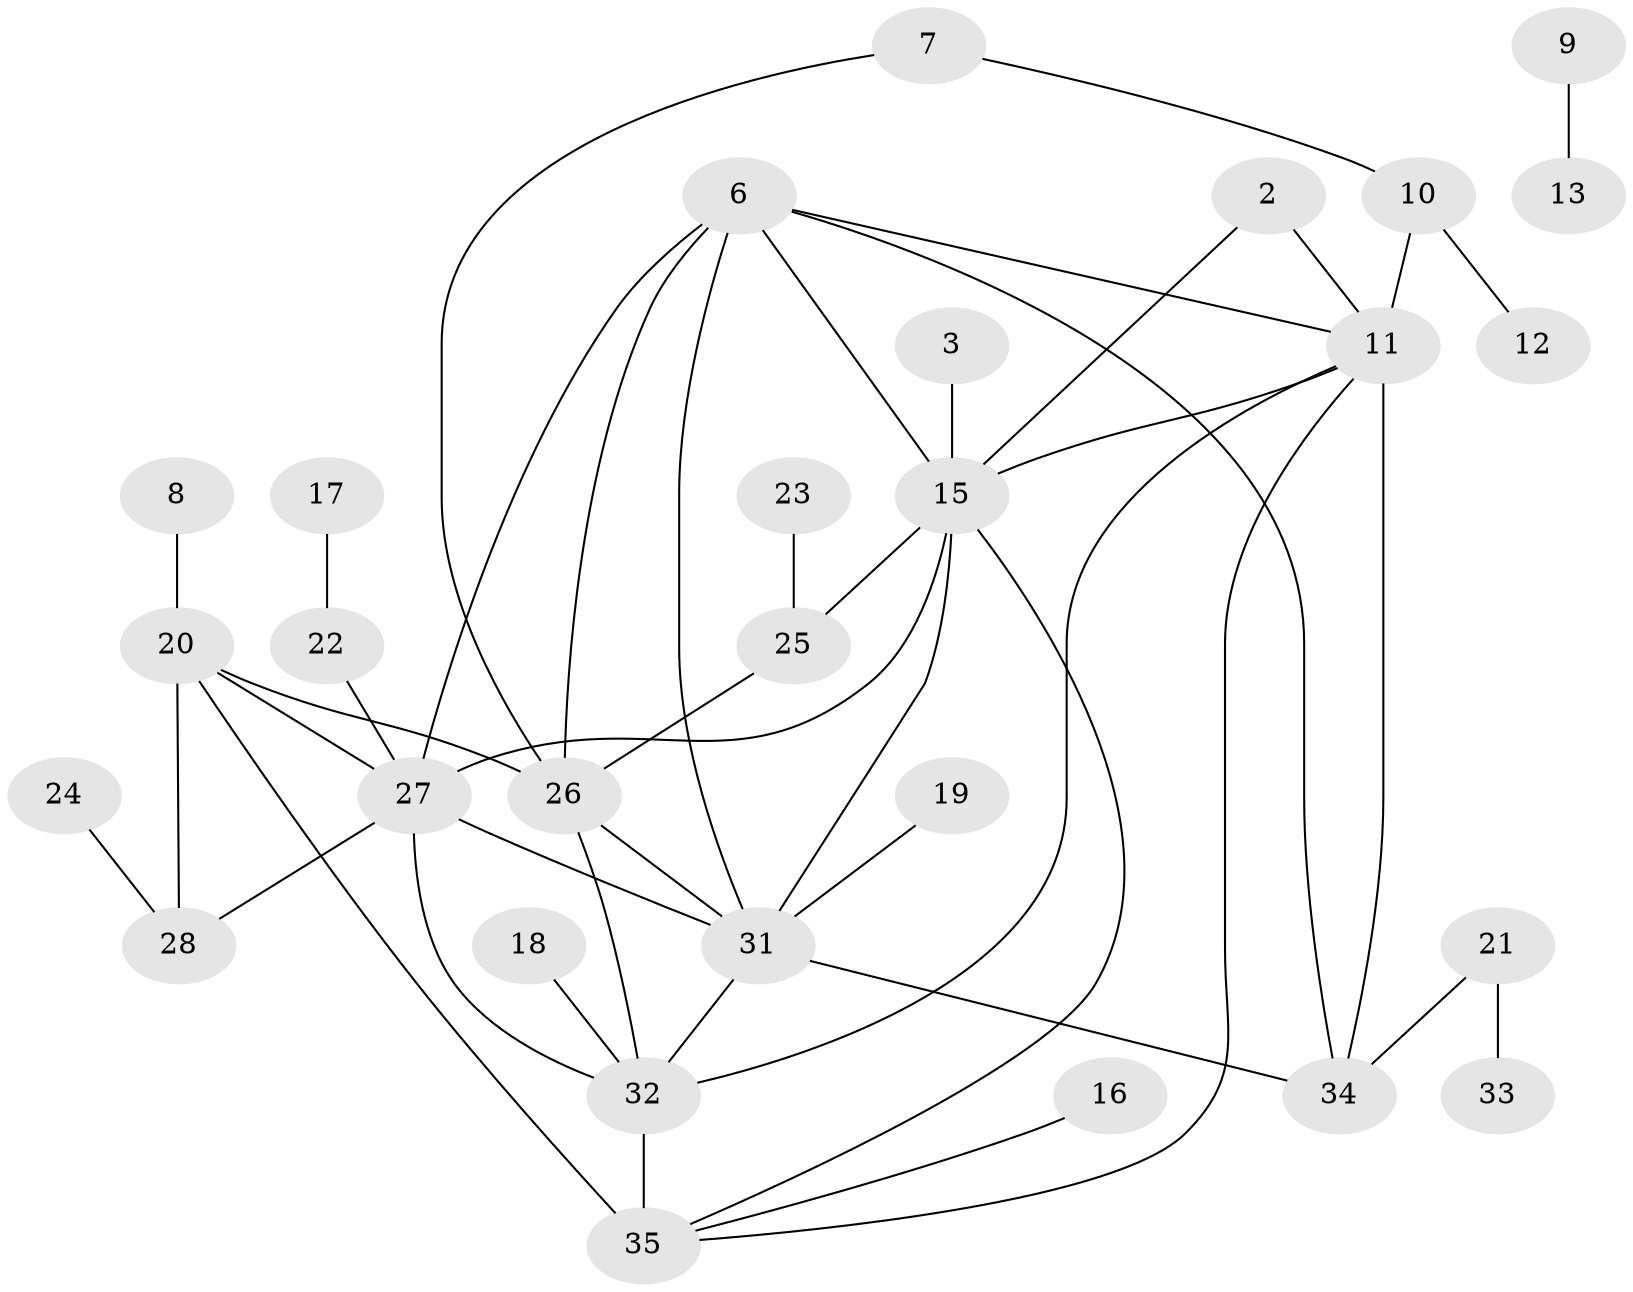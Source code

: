 // original degree distribution, {4: 0.17391304347826086, 0: 0.08695652173913043, 3: 0.2318840579710145, 1: 0.2028985507246377, 2: 0.21739130434782608, 5: 0.028985507246376812, 6: 0.028985507246376812, 7: 0.028985507246376812}
// Generated by graph-tools (version 1.1) at 2025/00/03/09/25 03:00:50]
// undirected, 29 vertices, 45 edges
graph export_dot {
graph [start="1"]
  node [color=gray90,style=filled];
  2;
  3;
  6;
  7;
  8;
  9;
  10;
  11;
  12;
  13;
  15;
  16;
  17;
  18;
  19;
  20;
  21;
  22;
  23;
  24;
  25;
  26;
  27;
  28;
  31;
  32;
  33;
  34;
  35;
  2 -- 11 [weight=1.0];
  2 -- 15 [weight=1.0];
  3 -- 15 [weight=1.0];
  6 -- 11 [weight=1.0];
  6 -- 15 [weight=1.0];
  6 -- 26 [weight=1.0];
  6 -- 27 [weight=1.0];
  6 -- 31 [weight=2.0];
  6 -- 34 [weight=2.0];
  7 -- 10 [weight=1.0];
  7 -- 26 [weight=1.0];
  8 -- 20 [weight=1.0];
  9 -- 13 [weight=1.0];
  10 -- 11 [weight=1.0];
  10 -- 12 [weight=1.0];
  11 -- 15 [weight=1.0];
  11 -- 32 [weight=1.0];
  11 -- 34 [weight=1.0];
  11 -- 35 [weight=1.0];
  15 -- 25 [weight=1.0];
  15 -- 27 [weight=1.0];
  15 -- 31 [weight=1.0];
  15 -- 35 [weight=1.0];
  16 -- 35 [weight=1.0];
  17 -- 22 [weight=1.0];
  18 -- 32 [weight=1.0];
  19 -- 31 [weight=1.0];
  20 -- 26 [weight=1.0];
  20 -- 27 [weight=1.0];
  20 -- 28 [weight=1.0];
  20 -- 35 [weight=2.0];
  21 -- 33 [weight=1.0];
  21 -- 34 [weight=1.0];
  22 -- 27 [weight=1.0];
  23 -- 25 [weight=1.0];
  24 -- 28 [weight=1.0];
  25 -- 26 [weight=2.0];
  26 -- 31 [weight=1.0];
  26 -- 32 [weight=1.0];
  27 -- 28 [weight=1.0];
  27 -- 31 [weight=2.0];
  27 -- 32 [weight=2.0];
  31 -- 32 [weight=1.0];
  31 -- 34 [weight=1.0];
  32 -- 35 [weight=2.0];
}
